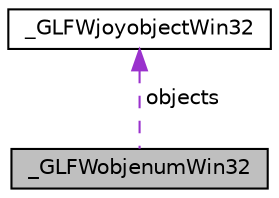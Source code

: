 digraph "_GLFWobjenumWin32"
{
 // LATEX_PDF_SIZE
  edge [fontname="Helvetica",fontsize="10",labelfontname="Helvetica",labelfontsize="10"];
  node [fontname="Helvetica",fontsize="10",shape=record];
  Node1 [label="_GLFWobjenumWin32",height=0.2,width=0.4,color="black", fillcolor="grey75", style="filled", fontcolor="black",tooltip=" "];
  Node2 -> Node1 [dir="back",color="darkorchid3",fontsize="10",style="dashed",label=" objects" ];
  Node2 [label="_GLFWjoyobjectWin32",height=0.2,width=0.4,color="black", fillcolor="white", style="filled",URL="$struct__GLFWjoyobjectWin32.html",tooltip=" "];
}
